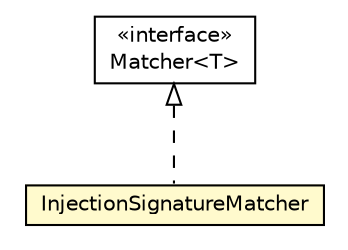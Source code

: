 #!/usr/local/bin/dot
#
# Class diagram 
# Generated by UMLGraph version 5.1 (http://www.umlgraph.org/)
#

digraph G {
	edge [fontname="Helvetica",fontsize=10,labelfontname="Helvetica",labelfontsize=10];
	node [fontname="Helvetica",fontsize=10,shape=plaintext];
	nodesep=0.25;
	ranksep=0.5;
	// org.androidtransfuse.util.matcher.InjectionSignatureMatcher
	c82813 [label=<<table title="org.androidtransfuse.util.matcher.InjectionSignatureMatcher" border="0" cellborder="1" cellspacing="0" cellpadding="2" port="p" bgcolor="lemonChiffon" href="./InjectionSignatureMatcher.html">
		<tr><td><table border="0" cellspacing="0" cellpadding="1">
<tr><td align="center" balign="center"> InjectionSignatureMatcher </td></tr>
		</table></td></tr>
		</table>>, fontname="Helvetica", fontcolor="black", fontsize=10.0];
	// org.androidtransfuse.util.matcher.Matcher<T>
	c82816 [label=<<table title="org.androidtransfuse.util.matcher.Matcher" border="0" cellborder="1" cellspacing="0" cellpadding="2" port="p" href="./Matcher.html">
		<tr><td><table border="0" cellspacing="0" cellpadding="1">
<tr><td align="center" balign="center"> &#171;interface&#187; </td></tr>
<tr><td align="center" balign="center"> Matcher&lt;T&gt; </td></tr>
		</table></td></tr>
		</table>>, fontname="Helvetica", fontcolor="black", fontsize=10.0];
	//org.androidtransfuse.util.matcher.InjectionSignatureMatcher implements org.androidtransfuse.util.matcher.Matcher<T>
	c82816:p -> c82813:p [dir=back,arrowtail=empty,style=dashed];
}

